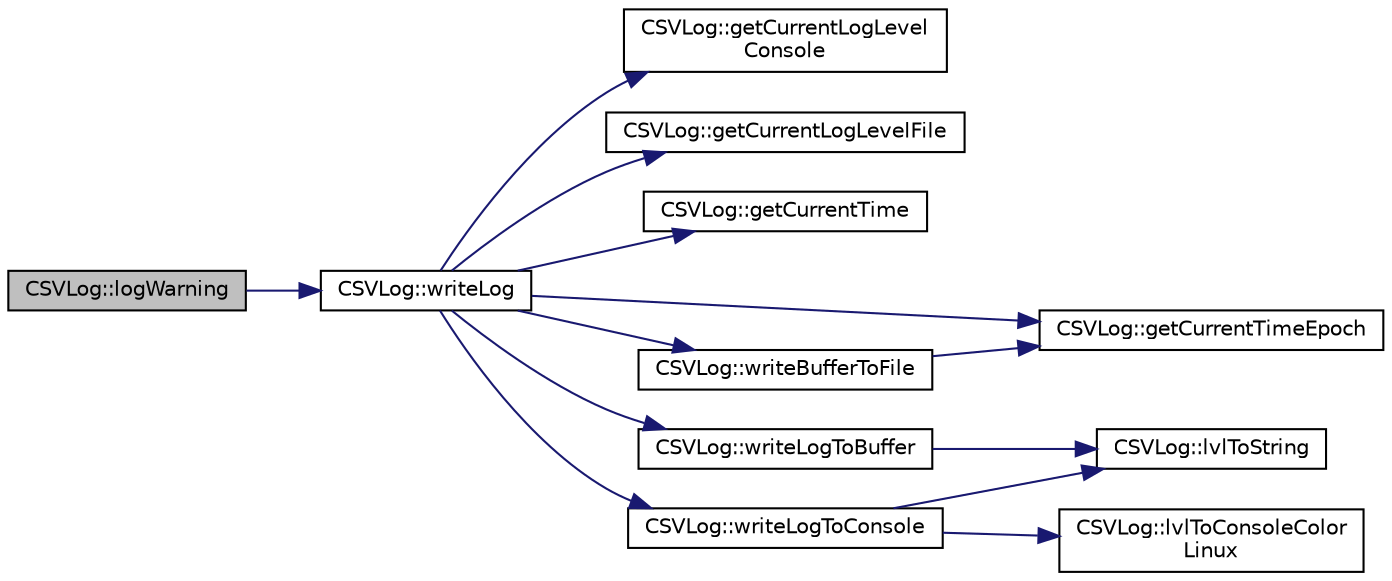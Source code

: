 digraph "CSVLog::logWarning"
{
 // LATEX_PDF_SIZE
  edge [fontname="Helvetica",fontsize="10",labelfontname="Helvetica",labelfontsize="10"];
  node [fontname="Helvetica",fontsize="10",shape=record];
  rankdir="LR";
  Node1 [label="CSVLog::logWarning",height=0.2,width=0.4,color="black", fillcolor="grey75", style="filled", fontcolor="black",tooltip="general log on warning level"];
  Node1 -> Node2 [color="midnightblue",fontsize="10",style="solid",fontname="Helvetica"];
  Node2 [label="CSVLog::writeLog",height=0.2,width=0.4,color="black", fillcolor="white", style="filled",URL="$classCSVLog.html#a483aac07b38a517ad8f045a34cffdcf9",tooltip="general log generator method"];
  Node2 -> Node3 [color="midnightblue",fontsize="10",style="solid",fontname="Helvetica"];
  Node3 [label="CSVLog::getCurrentLogLevel\lConsole",height=0.2,width=0.4,color="black", fillcolor="white", style="filled",URL="$classCSVLog.html#a47d43c15cebd3ca90ea42c40a6ca2dd9",tooltip="get current log level for console log"];
  Node2 -> Node4 [color="midnightblue",fontsize="10",style="solid",fontname="Helvetica"];
  Node4 [label="CSVLog::getCurrentLogLevelFile",height=0.2,width=0.4,color="black", fillcolor="white", style="filled",URL="$classCSVLog.html#ac9faed595c22a53a685b23b3cc3714a1",tooltip="get current log level for file log"];
  Node2 -> Node5 [color="midnightblue",fontsize="10",style="solid",fontname="Helvetica"];
  Node5 [label="CSVLog::getCurrentTime",height=0.2,width=0.4,color="black", fillcolor="white", style="filled",URL="$classCSVLog.html#a668001de9868bbc7f605cd7252df9d2f",tooltip="get time of day as string"];
  Node2 -> Node6 [color="midnightblue",fontsize="10",style="solid",fontname="Helvetica"];
  Node6 [label="CSVLog::getCurrentTimeEpoch",height=0.2,width=0.4,color="black", fillcolor="white", style="filled",URL="$classCSVLog.html#ad6cab441e362a65b4c60aaf223811b42",tooltip="get epoch as string"];
  Node2 -> Node7 [color="midnightblue",fontsize="10",style="solid",fontname="Helvetica"];
  Node7 [label="CSVLog::writeBufferToFile",height=0.2,width=0.4,color="black", fillcolor="white", style="filled",URL="$classCSVLog.html#a3c428d922317879c1aa99204fa32bf61",tooltip="writes content of buffer to file"];
  Node7 -> Node6 [color="midnightblue",fontsize="10",style="solid",fontname="Helvetica"];
  Node2 -> Node8 [color="midnightblue",fontsize="10",style="solid",fontname="Helvetica"];
  Node8 [label="CSVLog::writeLogToBuffer",height=0.2,width=0.4,color="black", fillcolor="white", style="filled",URL="$classCSVLog.html#a42ea472abab2f1edd941af3912edcb1d",tooltip="general log generator for buffer"];
  Node8 -> Node9 [color="midnightblue",fontsize="10",style="solid",fontname="Helvetica"];
  Node9 [label="CSVLog::lvlToString",height=0.2,width=0.4,color="black", fillcolor="white", style="filled",URL="$classCSVLog.html#aac8cc94d98c714221aca42f9c4c14441",tooltip="get string for log level"];
  Node2 -> Node10 [color="midnightblue",fontsize="10",style="solid",fontname="Helvetica"];
  Node10 [label="CSVLog::writeLogToConsole",height=0.2,width=0.4,color="black", fillcolor="white", style="filled",URL="$classCSVLog.html#aaf9a8935942eaca9839f0392a2815535",tooltip="general log generator for console"];
  Node10 -> Node11 [color="midnightblue",fontsize="10",style="solid",fontname="Helvetica"];
  Node11 [label="CSVLog::lvlToConsoleColor\lLinux",height=0.2,width=0.4,color="black", fillcolor="white", style="filled",URL="$classCSVLog.html#a18c9b756df7e7f4a95a117d7b29e4c5b",tooltip="get console color from log level on linux"];
  Node10 -> Node9 [color="midnightblue",fontsize="10",style="solid",fontname="Helvetica"];
}
